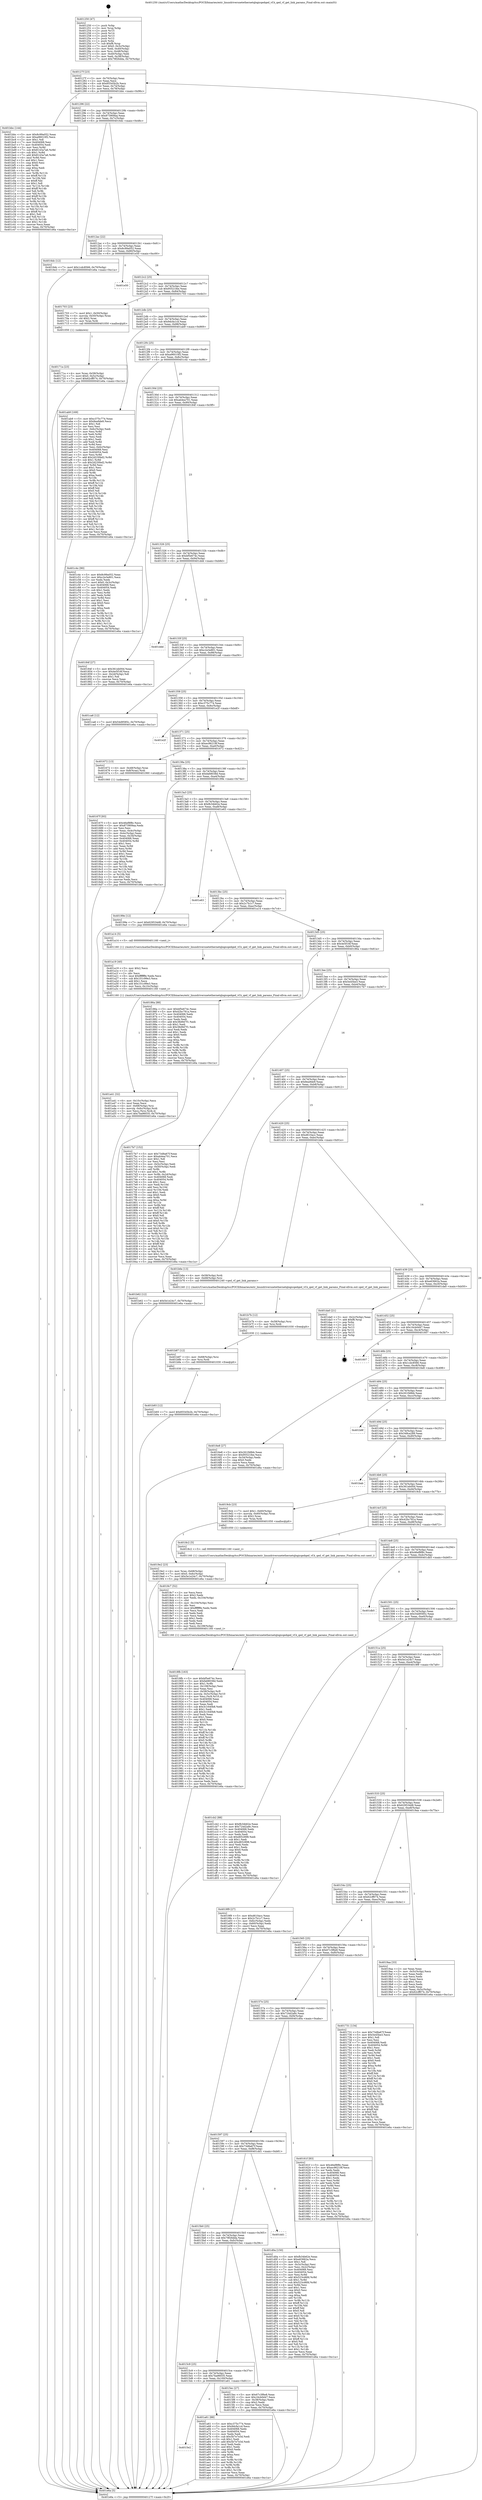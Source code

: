 digraph "0x401250" {
  label = "0x401250 (/mnt/c/Users/mathe/Desktop/tcc/POCII/binaries/extr_linuxdriversnetethernetqlogicqedqed_vf.h_qed_vf_get_link_params_Final-ollvm.out::main(0))"
  labelloc = "t"
  node[shape=record]

  Entry [label="",width=0.3,height=0.3,shape=circle,fillcolor=black,style=filled]
  "0x40127f" [label="{
     0x40127f [23]\l
     | [instrs]\l
     &nbsp;&nbsp;0x40127f \<+3\>: mov -0x70(%rbp),%eax\l
     &nbsp;&nbsp;0x401282 \<+2\>: mov %eax,%ecx\l
     &nbsp;&nbsp;0x401284 \<+6\>: sub $0x85545b2b,%ecx\l
     &nbsp;&nbsp;0x40128a \<+3\>: mov %eax,-0x74(%rbp)\l
     &nbsp;&nbsp;0x40128d \<+3\>: mov %ecx,-0x78(%rbp)\l
     &nbsp;&nbsp;0x401290 \<+6\>: je 0000000000401bbc \<main+0x96c\>\l
  }"]
  "0x401bbc" [label="{
     0x401bbc [144]\l
     | [instrs]\l
     &nbsp;&nbsp;0x401bbc \<+5\>: mov $0x8c99a052,%eax\l
     &nbsp;&nbsp;0x401bc1 \<+5\>: mov $0xa96010f2,%ecx\l
     &nbsp;&nbsp;0x401bc6 \<+2\>: mov $0x1,%dl\l
     &nbsp;&nbsp;0x401bc8 \<+7\>: mov 0x404068,%esi\l
     &nbsp;&nbsp;0x401bcf \<+7\>: mov 0x404054,%edi\l
     &nbsp;&nbsp;0x401bd6 \<+3\>: mov %esi,%r8d\l
     &nbsp;&nbsp;0x401bd9 \<+7\>: sub $0x8143a7a6,%r8d\l
     &nbsp;&nbsp;0x401be0 \<+4\>: sub $0x1,%r8d\l
     &nbsp;&nbsp;0x401be4 \<+7\>: add $0x8143a7a6,%r8d\l
     &nbsp;&nbsp;0x401beb \<+4\>: imul %r8d,%esi\l
     &nbsp;&nbsp;0x401bef \<+3\>: and $0x1,%esi\l
     &nbsp;&nbsp;0x401bf2 \<+3\>: cmp $0x0,%esi\l
     &nbsp;&nbsp;0x401bf5 \<+4\>: sete %r9b\l
     &nbsp;&nbsp;0x401bf9 \<+3\>: cmp $0xa,%edi\l
     &nbsp;&nbsp;0x401bfc \<+4\>: setl %r10b\l
     &nbsp;&nbsp;0x401c00 \<+3\>: mov %r9b,%r11b\l
     &nbsp;&nbsp;0x401c03 \<+4\>: xor $0xff,%r11b\l
     &nbsp;&nbsp;0x401c07 \<+3\>: mov %r10b,%bl\l
     &nbsp;&nbsp;0x401c0a \<+3\>: xor $0xff,%bl\l
     &nbsp;&nbsp;0x401c0d \<+3\>: xor $0x1,%dl\l
     &nbsp;&nbsp;0x401c10 \<+3\>: mov %r11b,%r14b\l
     &nbsp;&nbsp;0x401c13 \<+4\>: and $0xff,%r14b\l
     &nbsp;&nbsp;0x401c17 \<+3\>: and %dl,%r9b\l
     &nbsp;&nbsp;0x401c1a \<+3\>: mov %bl,%r15b\l
     &nbsp;&nbsp;0x401c1d \<+4\>: and $0xff,%r15b\l
     &nbsp;&nbsp;0x401c21 \<+3\>: and %dl,%r10b\l
     &nbsp;&nbsp;0x401c24 \<+3\>: or %r9b,%r14b\l
     &nbsp;&nbsp;0x401c27 \<+3\>: or %r10b,%r15b\l
     &nbsp;&nbsp;0x401c2a \<+3\>: xor %r15b,%r14b\l
     &nbsp;&nbsp;0x401c2d \<+3\>: or %bl,%r11b\l
     &nbsp;&nbsp;0x401c30 \<+4\>: xor $0xff,%r11b\l
     &nbsp;&nbsp;0x401c34 \<+3\>: or $0x1,%dl\l
     &nbsp;&nbsp;0x401c37 \<+3\>: and %dl,%r11b\l
     &nbsp;&nbsp;0x401c3a \<+3\>: or %r11b,%r14b\l
     &nbsp;&nbsp;0x401c3d \<+4\>: test $0x1,%r14b\l
     &nbsp;&nbsp;0x401c41 \<+3\>: cmovne %ecx,%eax\l
     &nbsp;&nbsp;0x401c44 \<+3\>: mov %eax,-0x70(%rbp)\l
     &nbsp;&nbsp;0x401c47 \<+5\>: jmp 0000000000401e6a \<main+0xc1a\>\l
  }"]
  "0x401296" [label="{
     0x401296 [22]\l
     | [instrs]\l
     &nbsp;&nbsp;0x401296 \<+5\>: jmp 000000000040129b \<main+0x4b\>\l
     &nbsp;&nbsp;0x40129b \<+3\>: mov -0x74(%rbp),%eax\l
     &nbsp;&nbsp;0x40129e \<+5\>: sub $0x873909aa,%eax\l
     &nbsp;&nbsp;0x4012a3 \<+3\>: mov %eax,-0x7c(%rbp)\l
     &nbsp;&nbsp;0x4012a6 \<+6\>: je 00000000004016dc \<main+0x48c\>\l
  }"]
  Exit [label="",width=0.3,height=0.3,shape=circle,fillcolor=black,style=filled,peripheries=2]
  "0x4016dc" [label="{
     0x4016dc [12]\l
     | [instrs]\l
     &nbsp;&nbsp;0x4016dc \<+7\>: movl $0x1cdc8566,-0x70(%rbp)\l
     &nbsp;&nbsp;0x4016e3 \<+5\>: jmp 0000000000401e6a \<main+0xc1a\>\l
  }"]
  "0x4012ac" [label="{
     0x4012ac [22]\l
     | [instrs]\l
     &nbsp;&nbsp;0x4012ac \<+5\>: jmp 00000000004012b1 \<main+0x61\>\l
     &nbsp;&nbsp;0x4012b1 \<+3\>: mov -0x74(%rbp),%eax\l
     &nbsp;&nbsp;0x4012b4 \<+5\>: sub $0x8c99a052,%eax\l
     &nbsp;&nbsp;0x4012b9 \<+3\>: mov %eax,-0x80(%rbp)\l
     &nbsp;&nbsp;0x4012bc \<+6\>: je 0000000000401e50 \<main+0xc00\>\l
  }"]
  "0x401b93" [label="{
     0x401b93 [12]\l
     | [instrs]\l
     &nbsp;&nbsp;0x401b93 \<+7\>: movl $0x85545b2b,-0x70(%rbp)\l
     &nbsp;&nbsp;0x401b9a \<+5\>: jmp 0000000000401e6a \<main+0xc1a\>\l
  }"]
  "0x401e50" [label="{
     0x401e50\l
  }", style=dashed]
  "0x4012c2" [label="{
     0x4012c2 [25]\l
     | [instrs]\l
     &nbsp;&nbsp;0x4012c2 \<+5\>: jmp 00000000004012c7 \<main+0x77\>\l
     &nbsp;&nbsp;0x4012c7 \<+3\>: mov -0x74(%rbp),%eax\l
     &nbsp;&nbsp;0x4012ca \<+5\>: sub $0x95521fee,%eax\l
     &nbsp;&nbsp;0x4012cf \<+6\>: mov %eax,-0x84(%rbp)\l
     &nbsp;&nbsp;0x4012d5 \<+6\>: je 0000000000401703 \<main+0x4b3\>\l
  }"]
  "0x401b87" [label="{
     0x401b87 [12]\l
     | [instrs]\l
     &nbsp;&nbsp;0x401b87 \<+4\>: mov -0x68(%rbp),%rsi\l
     &nbsp;&nbsp;0x401b8b \<+3\>: mov %rsi,%rdi\l
     &nbsp;&nbsp;0x401b8e \<+5\>: call 0000000000401030 \<free@plt\>\l
     | [calls]\l
     &nbsp;&nbsp;0x401030 \{1\} (unknown)\l
  }"]
  "0x401703" [label="{
     0x401703 [23]\l
     | [instrs]\l
     &nbsp;&nbsp;0x401703 \<+7\>: movl $0x1,-0x50(%rbp)\l
     &nbsp;&nbsp;0x40170a \<+4\>: movslq -0x50(%rbp),%rax\l
     &nbsp;&nbsp;0x40170e \<+4\>: shl $0x2,%rax\l
     &nbsp;&nbsp;0x401712 \<+3\>: mov %rax,%rdi\l
     &nbsp;&nbsp;0x401715 \<+5\>: call 0000000000401050 \<malloc@plt\>\l
     | [calls]\l
     &nbsp;&nbsp;0x401050 \{1\} (unknown)\l
  }"]
  "0x4012db" [label="{
     0x4012db [25]\l
     | [instrs]\l
     &nbsp;&nbsp;0x4012db \<+5\>: jmp 00000000004012e0 \<main+0x90\>\l
     &nbsp;&nbsp;0x4012e0 \<+3\>: mov -0x74(%rbp),%eax\l
     &nbsp;&nbsp;0x4012e3 \<+5\>: sub $0x9dcfa1cd,%eax\l
     &nbsp;&nbsp;0x4012e8 \<+6\>: mov %eax,-0x88(%rbp)\l
     &nbsp;&nbsp;0x4012ee \<+6\>: je 0000000000401ab9 \<main+0x869\>\l
  }"]
  "0x401b7b" [label="{
     0x401b7b [12]\l
     | [instrs]\l
     &nbsp;&nbsp;0x401b7b \<+4\>: mov -0x58(%rbp),%rsi\l
     &nbsp;&nbsp;0x401b7f \<+3\>: mov %rsi,%rdi\l
     &nbsp;&nbsp;0x401b82 \<+5\>: call 0000000000401030 \<free@plt\>\l
     | [calls]\l
     &nbsp;&nbsp;0x401030 \{1\} (unknown)\l
  }"]
  "0x401ab9" [label="{
     0x401ab9 [169]\l
     | [instrs]\l
     &nbsp;&nbsp;0x401ab9 \<+5\>: mov $0xc375c774,%eax\l
     &nbsp;&nbsp;0x401abe \<+5\>: mov $0x8ea9de9,%ecx\l
     &nbsp;&nbsp;0x401ac3 \<+2\>: mov $0x1,%dl\l
     &nbsp;&nbsp;0x401ac5 \<+2\>: xor %esi,%esi\l
     &nbsp;&nbsp;0x401ac7 \<+3\>: mov -0x6c(%rbp),%edi\l
     &nbsp;&nbsp;0x401aca \<+3\>: mov %esi,%r8d\l
     &nbsp;&nbsp;0x401acd \<+3\>: sub %edi,%r8d\l
     &nbsp;&nbsp;0x401ad0 \<+2\>: mov %esi,%edi\l
     &nbsp;&nbsp;0x401ad2 \<+3\>: sub $0x1,%edi\l
     &nbsp;&nbsp;0x401ad5 \<+3\>: add %edi,%r8d\l
     &nbsp;&nbsp;0x401ad8 \<+3\>: sub %r8d,%esi\l
     &nbsp;&nbsp;0x401adb \<+3\>: mov %esi,-0x6c(%rbp)\l
     &nbsp;&nbsp;0x401ade \<+7\>: mov 0x404068,%esi\l
     &nbsp;&nbsp;0x401ae5 \<+7\>: mov 0x404054,%edi\l
     &nbsp;&nbsp;0x401aec \<+3\>: mov %esi,%r8d\l
     &nbsp;&nbsp;0x401aef \<+7\>: add $0x2d230bd2,%r8d\l
     &nbsp;&nbsp;0x401af6 \<+4\>: sub $0x1,%r8d\l
     &nbsp;&nbsp;0x401afa \<+7\>: sub $0x2d230bd2,%r8d\l
     &nbsp;&nbsp;0x401b01 \<+4\>: imul %r8d,%esi\l
     &nbsp;&nbsp;0x401b05 \<+3\>: and $0x1,%esi\l
     &nbsp;&nbsp;0x401b08 \<+3\>: cmp $0x0,%esi\l
     &nbsp;&nbsp;0x401b0b \<+4\>: sete %r9b\l
     &nbsp;&nbsp;0x401b0f \<+3\>: cmp $0xa,%edi\l
     &nbsp;&nbsp;0x401b12 \<+4\>: setl %r10b\l
     &nbsp;&nbsp;0x401b16 \<+3\>: mov %r9b,%r11b\l
     &nbsp;&nbsp;0x401b19 \<+4\>: xor $0xff,%r11b\l
     &nbsp;&nbsp;0x401b1d \<+3\>: mov %r10b,%bl\l
     &nbsp;&nbsp;0x401b20 \<+3\>: xor $0xff,%bl\l
     &nbsp;&nbsp;0x401b23 \<+3\>: xor $0x0,%dl\l
     &nbsp;&nbsp;0x401b26 \<+3\>: mov %r11b,%r14b\l
     &nbsp;&nbsp;0x401b29 \<+4\>: and $0x0,%r14b\l
     &nbsp;&nbsp;0x401b2d \<+3\>: and %dl,%r9b\l
     &nbsp;&nbsp;0x401b30 \<+3\>: mov %bl,%r15b\l
     &nbsp;&nbsp;0x401b33 \<+4\>: and $0x0,%r15b\l
     &nbsp;&nbsp;0x401b37 \<+3\>: and %dl,%r10b\l
     &nbsp;&nbsp;0x401b3a \<+3\>: or %r9b,%r14b\l
     &nbsp;&nbsp;0x401b3d \<+3\>: or %r10b,%r15b\l
     &nbsp;&nbsp;0x401b40 \<+3\>: xor %r15b,%r14b\l
     &nbsp;&nbsp;0x401b43 \<+3\>: or %bl,%r11b\l
     &nbsp;&nbsp;0x401b46 \<+4\>: xor $0xff,%r11b\l
     &nbsp;&nbsp;0x401b4a \<+3\>: or $0x0,%dl\l
     &nbsp;&nbsp;0x401b4d \<+3\>: and %dl,%r11b\l
     &nbsp;&nbsp;0x401b50 \<+3\>: or %r11b,%r14b\l
     &nbsp;&nbsp;0x401b53 \<+4\>: test $0x1,%r14b\l
     &nbsp;&nbsp;0x401b57 \<+3\>: cmovne %ecx,%eax\l
     &nbsp;&nbsp;0x401b5a \<+3\>: mov %eax,-0x70(%rbp)\l
     &nbsp;&nbsp;0x401b5d \<+5\>: jmp 0000000000401e6a \<main+0xc1a\>\l
  }"]
  "0x4012f4" [label="{
     0x4012f4 [25]\l
     | [instrs]\l
     &nbsp;&nbsp;0x4012f4 \<+5\>: jmp 00000000004012f9 \<main+0xa9\>\l
     &nbsp;&nbsp;0x4012f9 \<+3\>: mov -0x74(%rbp),%eax\l
     &nbsp;&nbsp;0x4012fc \<+5\>: sub $0xa96010f2,%eax\l
     &nbsp;&nbsp;0x401301 \<+6\>: mov %eax,-0x8c(%rbp)\l
     &nbsp;&nbsp;0x401307 \<+6\>: je 0000000000401c4c \<main+0x9fc\>\l
  }"]
  "0x4015e2" [label="{
     0x4015e2\l
  }", style=dashed]
  "0x401c4c" [label="{
     0x401c4c [90]\l
     | [instrs]\l
     &nbsp;&nbsp;0x401c4c \<+5\>: mov $0x8c99a052,%eax\l
     &nbsp;&nbsp;0x401c51 \<+5\>: mov $0xc2e3e801,%ecx\l
     &nbsp;&nbsp;0x401c56 \<+2\>: xor %edx,%edx\l
     &nbsp;&nbsp;0x401c58 \<+7\>: movl $0x0,-0x3c(%rbp)\l
     &nbsp;&nbsp;0x401c5f \<+7\>: mov 0x404068,%esi\l
     &nbsp;&nbsp;0x401c66 \<+7\>: mov 0x404054,%edi\l
     &nbsp;&nbsp;0x401c6d \<+3\>: sub $0x1,%edx\l
     &nbsp;&nbsp;0x401c70 \<+3\>: mov %esi,%r8d\l
     &nbsp;&nbsp;0x401c73 \<+3\>: add %edx,%r8d\l
     &nbsp;&nbsp;0x401c76 \<+4\>: imul %r8d,%esi\l
     &nbsp;&nbsp;0x401c7a \<+3\>: and $0x1,%esi\l
     &nbsp;&nbsp;0x401c7d \<+3\>: cmp $0x0,%esi\l
     &nbsp;&nbsp;0x401c80 \<+4\>: sete %r9b\l
     &nbsp;&nbsp;0x401c84 \<+3\>: cmp $0xa,%edi\l
     &nbsp;&nbsp;0x401c87 \<+4\>: setl %r10b\l
     &nbsp;&nbsp;0x401c8b \<+3\>: mov %r9b,%r11b\l
     &nbsp;&nbsp;0x401c8e \<+3\>: and %r10b,%r11b\l
     &nbsp;&nbsp;0x401c91 \<+3\>: xor %r10b,%r9b\l
     &nbsp;&nbsp;0x401c94 \<+3\>: or %r9b,%r11b\l
     &nbsp;&nbsp;0x401c97 \<+4\>: test $0x1,%r11b\l
     &nbsp;&nbsp;0x401c9b \<+3\>: cmovne %ecx,%eax\l
     &nbsp;&nbsp;0x401c9e \<+3\>: mov %eax,-0x70(%rbp)\l
     &nbsp;&nbsp;0x401ca1 \<+5\>: jmp 0000000000401e6a \<main+0xc1a\>\l
  }"]
  "0x40130d" [label="{
     0x40130d [25]\l
     | [instrs]\l
     &nbsp;&nbsp;0x40130d \<+5\>: jmp 0000000000401312 \<main+0xc2\>\l
     &nbsp;&nbsp;0x401312 \<+3\>: mov -0x74(%rbp),%eax\l
     &nbsp;&nbsp;0x401315 \<+5\>: sub $0xab4ea701,%eax\l
     &nbsp;&nbsp;0x40131a \<+6\>: mov %eax,-0x90(%rbp)\l
     &nbsp;&nbsp;0x401320 \<+6\>: je 000000000040184f \<main+0x5ff\>\l
  }"]
  "0x401a61" [label="{
     0x401a61 [88]\l
     | [instrs]\l
     &nbsp;&nbsp;0x401a61 \<+5\>: mov $0xc375c774,%eax\l
     &nbsp;&nbsp;0x401a66 \<+5\>: mov $0x9dcfa1cd,%ecx\l
     &nbsp;&nbsp;0x401a6b \<+7\>: mov 0x404068,%edx\l
     &nbsp;&nbsp;0x401a72 \<+7\>: mov 0x404054,%esi\l
     &nbsp;&nbsp;0x401a79 \<+2\>: mov %edx,%edi\l
     &nbsp;&nbsp;0x401a7b \<+6\>: sub $0x5b7e7e3d,%edi\l
     &nbsp;&nbsp;0x401a81 \<+3\>: sub $0x1,%edi\l
     &nbsp;&nbsp;0x401a84 \<+6\>: add $0x5b7e7e3d,%edi\l
     &nbsp;&nbsp;0x401a8a \<+3\>: imul %edi,%edx\l
     &nbsp;&nbsp;0x401a8d \<+3\>: and $0x1,%edx\l
     &nbsp;&nbsp;0x401a90 \<+3\>: cmp $0x0,%edx\l
     &nbsp;&nbsp;0x401a93 \<+4\>: sete %r8b\l
     &nbsp;&nbsp;0x401a97 \<+3\>: cmp $0xa,%esi\l
     &nbsp;&nbsp;0x401a9a \<+4\>: setl %r9b\l
     &nbsp;&nbsp;0x401a9e \<+3\>: mov %r8b,%r10b\l
     &nbsp;&nbsp;0x401aa1 \<+3\>: and %r9b,%r10b\l
     &nbsp;&nbsp;0x401aa4 \<+3\>: xor %r9b,%r8b\l
     &nbsp;&nbsp;0x401aa7 \<+3\>: or %r8b,%r10b\l
     &nbsp;&nbsp;0x401aaa \<+4\>: test $0x1,%r10b\l
     &nbsp;&nbsp;0x401aae \<+3\>: cmovne %ecx,%eax\l
     &nbsp;&nbsp;0x401ab1 \<+3\>: mov %eax,-0x70(%rbp)\l
     &nbsp;&nbsp;0x401ab4 \<+5\>: jmp 0000000000401e6a \<main+0xc1a\>\l
  }"]
  "0x40184f" [label="{
     0x40184f [27]\l
     | [instrs]\l
     &nbsp;&nbsp;0x40184f \<+5\>: mov $0x361eb00d,%eax\l
     &nbsp;&nbsp;0x401854 \<+5\>: mov $0x4e5f16f,%ecx\l
     &nbsp;&nbsp;0x401859 \<+3\>: mov -0x2d(%rbp),%dl\l
     &nbsp;&nbsp;0x40185c \<+3\>: test $0x1,%dl\l
     &nbsp;&nbsp;0x40185f \<+3\>: cmovne %ecx,%eax\l
     &nbsp;&nbsp;0x401862 \<+3\>: mov %eax,-0x70(%rbp)\l
     &nbsp;&nbsp;0x401865 \<+5\>: jmp 0000000000401e6a \<main+0xc1a\>\l
  }"]
  "0x401326" [label="{
     0x401326 [25]\l
     | [instrs]\l
     &nbsp;&nbsp;0x401326 \<+5\>: jmp 000000000040132b \<main+0xdb\>\l
     &nbsp;&nbsp;0x40132b \<+3\>: mov -0x74(%rbp),%eax\l
     &nbsp;&nbsp;0x40132e \<+5\>: sub $0xbf5e674c,%eax\l
     &nbsp;&nbsp;0x401333 \<+6\>: mov %eax,-0x94(%rbp)\l
     &nbsp;&nbsp;0x401339 \<+6\>: je 0000000000401ddd \<main+0xb8d\>\l
  }"]
  "0x401a41" [label="{
     0x401a41 [32]\l
     | [instrs]\l
     &nbsp;&nbsp;0x401a41 \<+6\>: mov -0x10c(%rbp),%ecx\l
     &nbsp;&nbsp;0x401a47 \<+3\>: imul %eax,%ecx\l
     &nbsp;&nbsp;0x401a4a \<+4\>: mov -0x68(%rbp),%rsi\l
     &nbsp;&nbsp;0x401a4e \<+4\>: movslq -0x6c(%rbp),%rdi\l
     &nbsp;&nbsp;0x401a52 \<+3\>: mov %ecx,(%rsi,%rdi,4)\l
     &nbsp;&nbsp;0x401a55 \<+7\>: movl $0x7ba96035,-0x70(%rbp)\l
     &nbsp;&nbsp;0x401a5c \<+5\>: jmp 0000000000401e6a \<main+0xc1a\>\l
  }"]
  "0x401ddd" [label="{
     0x401ddd\l
  }", style=dashed]
  "0x40133f" [label="{
     0x40133f [25]\l
     | [instrs]\l
     &nbsp;&nbsp;0x40133f \<+5\>: jmp 0000000000401344 \<main+0xf4\>\l
     &nbsp;&nbsp;0x401344 \<+3\>: mov -0x74(%rbp),%eax\l
     &nbsp;&nbsp;0x401347 \<+5\>: sub $0xc2e3e801,%eax\l
     &nbsp;&nbsp;0x40134c \<+6\>: mov %eax,-0x98(%rbp)\l
     &nbsp;&nbsp;0x401352 \<+6\>: je 0000000000401ca6 \<main+0xa56\>\l
  }"]
  "0x401a19" [label="{
     0x401a19 [40]\l
     | [instrs]\l
     &nbsp;&nbsp;0x401a19 \<+5\>: mov $0x2,%ecx\l
     &nbsp;&nbsp;0x401a1e \<+1\>: cltd\l
     &nbsp;&nbsp;0x401a1f \<+2\>: idiv %ecx\l
     &nbsp;&nbsp;0x401a21 \<+6\>: imul $0xfffffffe,%edx,%ecx\l
     &nbsp;&nbsp;0x401a27 \<+6\>: sub $0x101c99e3,%ecx\l
     &nbsp;&nbsp;0x401a2d \<+3\>: add $0x1,%ecx\l
     &nbsp;&nbsp;0x401a30 \<+6\>: add $0x101c99e3,%ecx\l
     &nbsp;&nbsp;0x401a36 \<+6\>: mov %ecx,-0x10c(%rbp)\l
     &nbsp;&nbsp;0x401a3c \<+5\>: call 0000000000401160 \<next_i\>\l
     | [calls]\l
     &nbsp;&nbsp;0x401160 \{1\} (/mnt/c/Users/mathe/Desktop/tcc/POCII/binaries/extr_linuxdriversnetethernetqlogicqedqed_vf.h_qed_vf_get_link_params_Final-ollvm.out::next_i)\l
  }"]
  "0x401ca6" [label="{
     0x401ca6 [12]\l
     | [instrs]\l
     &nbsp;&nbsp;0x401ca6 \<+7\>: movl $0x54d9585c,-0x70(%rbp)\l
     &nbsp;&nbsp;0x401cad \<+5\>: jmp 0000000000401e6a \<main+0xc1a\>\l
  }"]
  "0x401358" [label="{
     0x401358 [25]\l
     | [instrs]\l
     &nbsp;&nbsp;0x401358 \<+5\>: jmp 000000000040135d \<main+0x10d\>\l
     &nbsp;&nbsp;0x40135d \<+3\>: mov -0x74(%rbp),%eax\l
     &nbsp;&nbsp;0x401360 \<+5\>: sub $0xc375c774,%eax\l
     &nbsp;&nbsp;0x401365 \<+6\>: mov %eax,-0x9c(%rbp)\l
     &nbsp;&nbsp;0x40136b \<+6\>: je 0000000000401e2f \<main+0xbdf\>\l
  }"]
  "0x4019e2" [label="{
     0x4019e2 [23]\l
     | [instrs]\l
     &nbsp;&nbsp;0x4019e2 \<+4\>: mov %rax,-0x68(%rbp)\l
     &nbsp;&nbsp;0x4019e6 \<+7\>: movl $0x0,-0x6c(%rbp)\l
     &nbsp;&nbsp;0x4019ed \<+7\>: movl $0x5e1e24c7,-0x70(%rbp)\l
     &nbsp;&nbsp;0x4019f4 \<+5\>: jmp 0000000000401e6a \<main+0xc1a\>\l
  }"]
  "0x401e2f" [label="{
     0x401e2f\l
  }", style=dashed]
  "0x401371" [label="{
     0x401371 [25]\l
     | [instrs]\l
     &nbsp;&nbsp;0x401371 \<+5\>: jmp 0000000000401376 \<main+0x126\>\l
     &nbsp;&nbsp;0x401376 \<+3\>: mov -0x74(%rbp),%eax\l
     &nbsp;&nbsp;0x401379 \<+5\>: sub $0xec96219f,%eax\l
     &nbsp;&nbsp;0x40137e \<+6\>: mov %eax,-0xa0(%rbp)\l
     &nbsp;&nbsp;0x401384 \<+6\>: je 0000000000401672 \<main+0x422\>\l
  }"]
  "0x4018fb" [label="{
     0x4018fb [163]\l
     | [instrs]\l
     &nbsp;&nbsp;0x4018fb \<+5\>: mov $0xbf5e674c,%ecx\l
     &nbsp;&nbsp;0x401900 \<+5\>: mov $0xfa68038d,%edx\l
     &nbsp;&nbsp;0x401905 \<+3\>: mov $0x1,%r8b\l
     &nbsp;&nbsp;0x401908 \<+6\>: mov -0x108(%rbp),%esi\l
     &nbsp;&nbsp;0x40190e \<+3\>: imul %eax,%esi\l
     &nbsp;&nbsp;0x401911 \<+4\>: mov -0x58(%rbp),%r9\l
     &nbsp;&nbsp;0x401915 \<+4\>: movslq -0x5c(%rbp),%r10\l
     &nbsp;&nbsp;0x401919 \<+4\>: mov %esi,(%r9,%r10,4)\l
     &nbsp;&nbsp;0x40191d \<+7\>: mov 0x404068,%eax\l
     &nbsp;&nbsp;0x401924 \<+7\>: mov 0x404054,%esi\l
     &nbsp;&nbsp;0x40192b \<+2\>: mov %eax,%edi\l
     &nbsp;&nbsp;0x40192d \<+6\>: sub $0x3c1640b8,%edi\l
     &nbsp;&nbsp;0x401933 \<+3\>: sub $0x1,%edi\l
     &nbsp;&nbsp;0x401936 \<+6\>: add $0x3c1640b8,%edi\l
     &nbsp;&nbsp;0x40193c \<+3\>: imul %edi,%eax\l
     &nbsp;&nbsp;0x40193f \<+3\>: and $0x1,%eax\l
     &nbsp;&nbsp;0x401942 \<+3\>: cmp $0x0,%eax\l
     &nbsp;&nbsp;0x401945 \<+4\>: sete %r11b\l
     &nbsp;&nbsp;0x401949 \<+3\>: cmp $0xa,%esi\l
     &nbsp;&nbsp;0x40194c \<+3\>: setl %bl\l
     &nbsp;&nbsp;0x40194f \<+3\>: mov %r11b,%r14b\l
     &nbsp;&nbsp;0x401952 \<+4\>: xor $0xff,%r14b\l
     &nbsp;&nbsp;0x401956 \<+3\>: mov %bl,%r15b\l
     &nbsp;&nbsp;0x401959 \<+4\>: xor $0xff,%r15b\l
     &nbsp;&nbsp;0x40195d \<+4\>: xor $0x0,%r8b\l
     &nbsp;&nbsp;0x401961 \<+3\>: mov %r14b,%r12b\l
     &nbsp;&nbsp;0x401964 \<+4\>: and $0x0,%r12b\l
     &nbsp;&nbsp;0x401968 \<+3\>: and %r8b,%r11b\l
     &nbsp;&nbsp;0x40196b \<+3\>: mov %r15b,%r13b\l
     &nbsp;&nbsp;0x40196e \<+4\>: and $0x0,%r13b\l
     &nbsp;&nbsp;0x401972 \<+3\>: and %r8b,%bl\l
     &nbsp;&nbsp;0x401975 \<+3\>: or %r11b,%r12b\l
     &nbsp;&nbsp;0x401978 \<+3\>: or %bl,%r13b\l
     &nbsp;&nbsp;0x40197b \<+3\>: xor %r13b,%r12b\l
     &nbsp;&nbsp;0x40197e \<+3\>: or %r15b,%r14b\l
     &nbsp;&nbsp;0x401981 \<+4\>: xor $0xff,%r14b\l
     &nbsp;&nbsp;0x401985 \<+4\>: or $0x0,%r8b\l
     &nbsp;&nbsp;0x401989 \<+3\>: and %r8b,%r14b\l
     &nbsp;&nbsp;0x40198c \<+3\>: or %r14b,%r12b\l
     &nbsp;&nbsp;0x40198f \<+4\>: test $0x1,%r12b\l
     &nbsp;&nbsp;0x401993 \<+3\>: cmovne %edx,%ecx\l
     &nbsp;&nbsp;0x401996 \<+3\>: mov %ecx,-0x70(%rbp)\l
     &nbsp;&nbsp;0x401999 \<+5\>: jmp 0000000000401e6a \<main+0xc1a\>\l
  }"]
  "0x401672" [label="{
     0x401672 [13]\l
     | [instrs]\l
     &nbsp;&nbsp;0x401672 \<+4\>: mov -0x48(%rbp),%rax\l
     &nbsp;&nbsp;0x401676 \<+4\>: mov 0x8(%rax),%rdi\l
     &nbsp;&nbsp;0x40167a \<+5\>: call 0000000000401060 \<atoi@plt\>\l
     | [calls]\l
     &nbsp;&nbsp;0x401060 \{1\} (unknown)\l
  }"]
  "0x40138a" [label="{
     0x40138a [25]\l
     | [instrs]\l
     &nbsp;&nbsp;0x40138a \<+5\>: jmp 000000000040138f \<main+0x13f\>\l
     &nbsp;&nbsp;0x40138f \<+3\>: mov -0x74(%rbp),%eax\l
     &nbsp;&nbsp;0x401392 \<+5\>: sub $0xfa68038d,%eax\l
     &nbsp;&nbsp;0x401397 \<+6\>: mov %eax,-0xa4(%rbp)\l
     &nbsp;&nbsp;0x40139d \<+6\>: je 000000000040199e \<main+0x74e\>\l
  }"]
  "0x4018c7" [label="{
     0x4018c7 [52]\l
     | [instrs]\l
     &nbsp;&nbsp;0x4018c7 \<+2\>: xor %ecx,%ecx\l
     &nbsp;&nbsp;0x4018c9 \<+5\>: mov $0x2,%edx\l
     &nbsp;&nbsp;0x4018ce \<+6\>: mov %edx,-0x104(%rbp)\l
     &nbsp;&nbsp;0x4018d4 \<+1\>: cltd\l
     &nbsp;&nbsp;0x4018d5 \<+6\>: mov -0x104(%rbp),%esi\l
     &nbsp;&nbsp;0x4018db \<+2\>: idiv %esi\l
     &nbsp;&nbsp;0x4018dd \<+6\>: imul $0xfffffffe,%edx,%edx\l
     &nbsp;&nbsp;0x4018e3 \<+2\>: mov %ecx,%edi\l
     &nbsp;&nbsp;0x4018e5 \<+2\>: sub %edx,%edi\l
     &nbsp;&nbsp;0x4018e7 \<+2\>: mov %ecx,%edx\l
     &nbsp;&nbsp;0x4018e9 \<+3\>: sub $0x1,%edx\l
     &nbsp;&nbsp;0x4018ec \<+2\>: add %edx,%edi\l
     &nbsp;&nbsp;0x4018ee \<+2\>: sub %edi,%ecx\l
     &nbsp;&nbsp;0x4018f0 \<+6\>: mov %ecx,-0x108(%rbp)\l
     &nbsp;&nbsp;0x4018f6 \<+5\>: call 0000000000401160 \<next_i\>\l
     | [calls]\l
     &nbsp;&nbsp;0x401160 \{1\} (/mnt/c/Users/mathe/Desktop/tcc/POCII/binaries/extr_linuxdriversnetethernetqlogicqedqed_vf.h_qed_vf_get_link_params_Final-ollvm.out::next_i)\l
  }"]
  "0x40199e" [label="{
     0x40199e [12]\l
     | [instrs]\l
     &nbsp;&nbsp;0x40199e \<+7\>: movl $0x629534d8,-0x70(%rbp)\l
     &nbsp;&nbsp;0x4019a5 \<+5\>: jmp 0000000000401e6a \<main+0xc1a\>\l
  }"]
  "0x4013a3" [label="{
     0x4013a3 [25]\l
     | [instrs]\l
     &nbsp;&nbsp;0x4013a3 \<+5\>: jmp 00000000004013a8 \<main+0x158\>\l
     &nbsp;&nbsp;0x4013a8 \<+3\>: mov -0x74(%rbp),%eax\l
     &nbsp;&nbsp;0x4013ab \<+5\>: sub $0xfb34b62e,%eax\l
     &nbsp;&nbsp;0x4013b0 \<+6\>: mov %eax,-0xa8(%rbp)\l
     &nbsp;&nbsp;0x4013b6 \<+6\>: je 0000000000401e63 \<main+0xc13\>\l
  }"]
  "0x40171a" [label="{
     0x40171a [23]\l
     | [instrs]\l
     &nbsp;&nbsp;0x40171a \<+4\>: mov %rax,-0x58(%rbp)\l
     &nbsp;&nbsp;0x40171e \<+7\>: movl $0x0,-0x5c(%rbp)\l
     &nbsp;&nbsp;0x401725 \<+7\>: movl $0x62cff074,-0x70(%rbp)\l
     &nbsp;&nbsp;0x40172c \<+5\>: jmp 0000000000401e6a \<main+0xc1a\>\l
  }"]
  "0x401e63" [label="{
     0x401e63\l
  }", style=dashed]
  "0x4013bc" [label="{
     0x4013bc [25]\l
     | [instrs]\l
     &nbsp;&nbsp;0x4013bc \<+5\>: jmp 00000000004013c1 \<main+0x171\>\l
     &nbsp;&nbsp;0x4013c1 \<+3\>: mov -0x74(%rbp),%eax\l
     &nbsp;&nbsp;0x4013c4 \<+5\>: sub $0x2c7b1c7,%eax\l
     &nbsp;&nbsp;0x4013c9 \<+6\>: mov %eax,-0xac(%rbp)\l
     &nbsp;&nbsp;0x4013cf \<+6\>: je 0000000000401a14 \<main+0x7c4\>\l
  }"]
  "0x40167f" [label="{
     0x40167f [93]\l
     | [instrs]\l
     &nbsp;&nbsp;0x40167f \<+5\>: mov $0x46ef8f8c,%ecx\l
     &nbsp;&nbsp;0x401684 \<+5\>: mov $0x873909aa,%edx\l
     &nbsp;&nbsp;0x401689 \<+2\>: xor %esi,%esi\l
     &nbsp;&nbsp;0x40168b \<+3\>: mov %eax,-0x4c(%rbp)\l
     &nbsp;&nbsp;0x40168e \<+3\>: mov -0x4c(%rbp),%eax\l
     &nbsp;&nbsp;0x401691 \<+3\>: mov %eax,-0x34(%rbp)\l
     &nbsp;&nbsp;0x401694 \<+7\>: mov 0x404068,%eax\l
     &nbsp;&nbsp;0x40169b \<+8\>: mov 0x404054,%r8d\l
     &nbsp;&nbsp;0x4016a3 \<+3\>: sub $0x1,%esi\l
     &nbsp;&nbsp;0x4016a6 \<+3\>: mov %eax,%r9d\l
     &nbsp;&nbsp;0x4016a9 \<+3\>: add %esi,%r9d\l
     &nbsp;&nbsp;0x4016ac \<+4\>: imul %r9d,%eax\l
     &nbsp;&nbsp;0x4016b0 \<+3\>: and $0x1,%eax\l
     &nbsp;&nbsp;0x4016b3 \<+3\>: cmp $0x0,%eax\l
     &nbsp;&nbsp;0x4016b6 \<+4\>: sete %r10b\l
     &nbsp;&nbsp;0x4016ba \<+4\>: cmp $0xa,%r8d\l
     &nbsp;&nbsp;0x4016be \<+4\>: setl %r11b\l
     &nbsp;&nbsp;0x4016c2 \<+3\>: mov %r10b,%bl\l
     &nbsp;&nbsp;0x4016c5 \<+3\>: and %r11b,%bl\l
     &nbsp;&nbsp;0x4016c8 \<+3\>: xor %r11b,%r10b\l
     &nbsp;&nbsp;0x4016cb \<+3\>: or %r10b,%bl\l
     &nbsp;&nbsp;0x4016ce \<+3\>: test $0x1,%bl\l
     &nbsp;&nbsp;0x4016d1 \<+3\>: cmovne %edx,%ecx\l
     &nbsp;&nbsp;0x4016d4 \<+3\>: mov %ecx,-0x70(%rbp)\l
     &nbsp;&nbsp;0x4016d7 \<+5\>: jmp 0000000000401e6a \<main+0xc1a\>\l
  }"]
  "0x401a14" [label="{
     0x401a14 [5]\l
     | [instrs]\l
     &nbsp;&nbsp;0x401a14 \<+5\>: call 0000000000401160 \<next_i\>\l
     | [calls]\l
     &nbsp;&nbsp;0x401160 \{1\} (/mnt/c/Users/mathe/Desktop/tcc/POCII/binaries/extr_linuxdriversnetethernetqlogicqedqed_vf.h_qed_vf_get_link_params_Final-ollvm.out::next_i)\l
  }"]
  "0x4013d5" [label="{
     0x4013d5 [25]\l
     | [instrs]\l
     &nbsp;&nbsp;0x4013d5 \<+5\>: jmp 00000000004013da \<main+0x18a\>\l
     &nbsp;&nbsp;0x4013da \<+3\>: mov -0x74(%rbp),%eax\l
     &nbsp;&nbsp;0x4013dd \<+5\>: sub $0x4e5f16f,%eax\l
     &nbsp;&nbsp;0x4013e2 \<+6\>: mov %eax,-0xb0(%rbp)\l
     &nbsp;&nbsp;0x4013e8 \<+6\>: je 000000000040186a \<main+0x61a\>\l
  }"]
  "0x401250" [label="{
     0x401250 [47]\l
     | [instrs]\l
     &nbsp;&nbsp;0x401250 \<+1\>: push %rbp\l
     &nbsp;&nbsp;0x401251 \<+3\>: mov %rsp,%rbp\l
     &nbsp;&nbsp;0x401254 \<+2\>: push %r15\l
     &nbsp;&nbsp;0x401256 \<+2\>: push %r14\l
     &nbsp;&nbsp;0x401258 \<+2\>: push %r13\l
     &nbsp;&nbsp;0x40125a \<+2\>: push %r12\l
     &nbsp;&nbsp;0x40125c \<+1\>: push %rbx\l
     &nbsp;&nbsp;0x40125d \<+7\>: sub $0xf8,%rsp\l
     &nbsp;&nbsp;0x401264 \<+7\>: movl $0x0,-0x3c(%rbp)\l
     &nbsp;&nbsp;0x40126b \<+3\>: mov %edi,-0x40(%rbp)\l
     &nbsp;&nbsp;0x40126e \<+4\>: mov %rsi,-0x48(%rbp)\l
     &nbsp;&nbsp;0x401272 \<+3\>: mov -0x40(%rbp),%edi\l
     &nbsp;&nbsp;0x401275 \<+3\>: mov %edi,-0x38(%rbp)\l
     &nbsp;&nbsp;0x401278 \<+7\>: movl $0x79f26dda,-0x70(%rbp)\l
  }"]
  "0x40186a" [label="{
     0x40186a [88]\l
     | [instrs]\l
     &nbsp;&nbsp;0x40186a \<+5\>: mov $0xbf5e674c,%eax\l
     &nbsp;&nbsp;0x40186f \<+5\>: mov $0x42bc781a,%ecx\l
     &nbsp;&nbsp;0x401874 \<+7\>: mov 0x404068,%edx\l
     &nbsp;&nbsp;0x40187b \<+7\>: mov 0x404054,%esi\l
     &nbsp;&nbsp;0x401882 \<+2\>: mov %edx,%edi\l
     &nbsp;&nbsp;0x401884 \<+6\>: add $0x38d9d7f1,%edi\l
     &nbsp;&nbsp;0x40188a \<+3\>: sub $0x1,%edi\l
     &nbsp;&nbsp;0x40188d \<+6\>: sub $0x38d9d7f1,%edi\l
     &nbsp;&nbsp;0x401893 \<+3\>: imul %edi,%edx\l
     &nbsp;&nbsp;0x401896 \<+3\>: and $0x1,%edx\l
     &nbsp;&nbsp;0x401899 \<+3\>: cmp $0x0,%edx\l
     &nbsp;&nbsp;0x40189c \<+4\>: sete %r8b\l
     &nbsp;&nbsp;0x4018a0 \<+3\>: cmp $0xa,%esi\l
     &nbsp;&nbsp;0x4018a3 \<+4\>: setl %r9b\l
     &nbsp;&nbsp;0x4018a7 \<+3\>: mov %r8b,%r10b\l
     &nbsp;&nbsp;0x4018aa \<+3\>: and %r9b,%r10b\l
     &nbsp;&nbsp;0x4018ad \<+3\>: xor %r9b,%r8b\l
     &nbsp;&nbsp;0x4018b0 \<+3\>: or %r8b,%r10b\l
     &nbsp;&nbsp;0x4018b3 \<+4\>: test $0x1,%r10b\l
     &nbsp;&nbsp;0x4018b7 \<+3\>: cmovne %ecx,%eax\l
     &nbsp;&nbsp;0x4018ba \<+3\>: mov %eax,-0x70(%rbp)\l
     &nbsp;&nbsp;0x4018bd \<+5\>: jmp 0000000000401e6a \<main+0xc1a\>\l
  }"]
  "0x4013ee" [label="{
     0x4013ee [25]\l
     | [instrs]\l
     &nbsp;&nbsp;0x4013ee \<+5\>: jmp 00000000004013f3 \<main+0x1a3\>\l
     &nbsp;&nbsp;0x4013f3 \<+3\>: mov -0x74(%rbp),%eax\l
     &nbsp;&nbsp;0x4013f6 \<+5\>: sub $0x5e45be3,%eax\l
     &nbsp;&nbsp;0x4013fb \<+6\>: mov %eax,-0xb4(%rbp)\l
     &nbsp;&nbsp;0x401401 \<+6\>: je 00000000004017b7 \<main+0x567\>\l
  }"]
  "0x401e6a" [label="{
     0x401e6a [5]\l
     | [instrs]\l
     &nbsp;&nbsp;0x401e6a \<+5\>: jmp 000000000040127f \<main+0x2f\>\l
  }"]
  "0x4017b7" [label="{
     0x4017b7 [152]\l
     | [instrs]\l
     &nbsp;&nbsp;0x4017b7 \<+5\>: mov $0x73d8a67f,%eax\l
     &nbsp;&nbsp;0x4017bc \<+5\>: mov $0xab4ea701,%ecx\l
     &nbsp;&nbsp;0x4017c1 \<+2\>: mov $0x1,%dl\l
     &nbsp;&nbsp;0x4017c3 \<+2\>: xor %esi,%esi\l
     &nbsp;&nbsp;0x4017c5 \<+3\>: mov -0x5c(%rbp),%edi\l
     &nbsp;&nbsp;0x4017c8 \<+3\>: cmp -0x50(%rbp),%edi\l
     &nbsp;&nbsp;0x4017cb \<+4\>: setl %r8b\l
     &nbsp;&nbsp;0x4017cf \<+4\>: and $0x1,%r8b\l
     &nbsp;&nbsp;0x4017d3 \<+4\>: mov %r8b,-0x2d(%rbp)\l
     &nbsp;&nbsp;0x4017d7 \<+7\>: mov 0x404068,%edi\l
     &nbsp;&nbsp;0x4017de \<+8\>: mov 0x404054,%r9d\l
     &nbsp;&nbsp;0x4017e6 \<+3\>: sub $0x1,%esi\l
     &nbsp;&nbsp;0x4017e9 \<+3\>: mov %edi,%r10d\l
     &nbsp;&nbsp;0x4017ec \<+3\>: add %esi,%r10d\l
     &nbsp;&nbsp;0x4017ef \<+4\>: imul %r10d,%edi\l
     &nbsp;&nbsp;0x4017f3 \<+3\>: and $0x1,%edi\l
     &nbsp;&nbsp;0x4017f6 \<+3\>: cmp $0x0,%edi\l
     &nbsp;&nbsp;0x4017f9 \<+4\>: sete %r8b\l
     &nbsp;&nbsp;0x4017fd \<+4\>: cmp $0xa,%r9d\l
     &nbsp;&nbsp;0x401801 \<+4\>: setl %r11b\l
     &nbsp;&nbsp;0x401805 \<+3\>: mov %r8b,%bl\l
     &nbsp;&nbsp;0x401808 \<+3\>: xor $0xff,%bl\l
     &nbsp;&nbsp;0x40180b \<+3\>: mov %r11b,%r14b\l
     &nbsp;&nbsp;0x40180e \<+4\>: xor $0xff,%r14b\l
     &nbsp;&nbsp;0x401812 \<+3\>: xor $0x0,%dl\l
     &nbsp;&nbsp;0x401815 \<+3\>: mov %bl,%r15b\l
     &nbsp;&nbsp;0x401818 \<+4\>: and $0x0,%r15b\l
     &nbsp;&nbsp;0x40181c \<+3\>: and %dl,%r8b\l
     &nbsp;&nbsp;0x40181f \<+3\>: mov %r14b,%r12b\l
     &nbsp;&nbsp;0x401822 \<+4\>: and $0x0,%r12b\l
     &nbsp;&nbsp;0x401826 \<+3\>: and %dl,%r11b\l
     &nbsp;&nbsp;0x401829 \<+3\>: or %r8b,%r15b\l
     &nbsp;&nbsp;0x40182c \<+3\>: or %r11b,%r12b\l
     &nbsp;&nbsp;0x40182f \<+3\>: xor %r12b,%r15b\l
     &nbsp;&nbsp;0x401832 \<+3\>: or %r14b,%bl\l
     &nbsp;&nbsp;0x401835 \<+3\>: xor $0xff,%bl\l
     &nbsp;&nbsp;0x401838 \<+3\>: or $0x0,%dl\l
     &nbsp;&nbsp;0x40183b \<+2\>: and %dl,%bl\l
     &nbsp;&nbsp;0x40183d \<+3\>: or %bl,%r15b\l
     &nbsp;&nbsp;0x401840 \<+4\>: test $0x1,%r15b\l
     &nbsp;&nbsp;0x401844 \<+3\>: cmovne %ecx,%eax\l
     &nbsp;&nbsp;0x401847 \<+3\>: mov %eax,-0x70(%rbp)\l
     &nbsp;&nbsp;0x40184a \<+5\>: jmp 0000000000401e6a \<main+0xc1a\>\l
  }"]
  "0x401407" [label="{
     0x401407 [25]\l
     | [instrs]\l
     &nbsp;&nbsp;0x401407 \<+5\>: jmp 000000000040140c \<main+0x1bc\>\l
     &nbsp;&nbsp;0x40140c \<+3\>: mov -0x74(%rbp),%eax\l
     &nbsp;&nbsp;0x40140f \<+5\>: sub $0x8ea9de9,%eax\l
     &nbsp;&nbsp;0x401414 \<+6\>: mov %eax,-0xb8(%rbp)\l
     &nbsp;&nbsp;0x40141a \<+6\>: je 0000000000401b62 \<main+0x912\>\l
  }"]
  "0x4015c9" [label="{
     0x4015c9 [25]\l
     | [instrs]\l
     &nbsp;&nbsp;0x4015c9 \<+5\>: jmp 00000000004015ce \<main+0x37e\>\l
     &nbsp;&nbsp;0x4015ce \<+3\>: mov -0x74(%rbp),%eax\l
     &nbsp;&nbsp;0x4015d1 \<+5\>: sub $0x7ba96035,%eax\l
     &nbsp;&nbsp;0x4015d6 \<+6\>: mov %eax,-0x100(%rbp)\l
     &nbsp;&nbsp;0x4015dc \<+6\>: je 0000000000401a61 \<main+0x811\>\l
  }"]
  "0x401b62" [label="{
     0x401b62 [12]\l
     | [instrs]\l
     &nbsp;&nbsp;0x401b62 \<+7\>: movl $0x5e1e24c7,-0x70(%rbp)\l
     &nbsp;&nbsp;0x401b69 \<+5\>: jmp 0000000000401e6a \<main+0xc1a\>\l
  }"]
  "0x401420" [label="{
     0x401420 [25]\l
     | [instrs]\l
     &nbsp;&nbsp;0x401420 \<+5\>: jmp 0000000000401425 \<main+0x1d5\>\l
     &nbsp;&nbsp;0x401425 \<+3\>: mov -0x74(%rbp),%eax\l
     &nbsp;&nbsp;0x401428 \<+5\>: sub $0xd610acc,%eax\l
     &nbsp;&nbsp;0x40142d \<+6\>: mov %eax,-0xbc(%rbp)\l
     &nbsp;&nbsp;0x401433 \<+6\>: je 0000000000401b6e \<main+0x91e\>\l
  }"]
  "0x4015ec" [label="{
     0x4015ec [27]\l
     | [instrs]\l
     &nbsp;&nbsp;0x4015ec \<+5\>: mov $0x67c3f6e8,%eax\l
     &nbsp;&nbsp;0x4015f1 \<+5\>: mov $0x16cb0d47,%ecx\l
     &nbsp;&nbsp;0x4015f6 \<+3\>: mov -0x38(%rbp),%edx\l
     &nbsp;&nbsp;0x4015f9 \<+3\>: cmp $0x2,%edx\l
     &nbsp;&nbsp;0x4015fc \<+3\>: cmovne %ecx,%eax\l
     &nbsp;&nbsp;0x4015ff \<+3\>: mov %eax,-0x70(%rbp)\l
     &nbsp;&nbsp;0x401602 \<+5\>: jmp 0000000000401e6a \<main+0xc1a\>\l
  }"]
  "0x401b6e" [label="{
     0x401b6e [13]\l
     | [instrs]\l
     &nbsp;&nbsp;0x401b6e \<+4\>: mov -0x58(%rbp),%rdi\l
     &nbsp;&nbsp;0x401b72 \<+4\>: mov -0x68(%rbp),%rsi\l
     &nbsp;&nbsp;0x401b76 \<+5\>: call 0000000000401240 \<qed_vf_get_link_params\>\l
     | [calls]\l
     &nbsp;&nbsp;0x401240 \{1\} (/mnt/c/Users/mathe/Desktop/tcc/POCII/binaries/extr_linuxdriversnetethernetqlogicqedqed_vf.h_qed_vf_get_link_params_Final-ollvm.out::qed_vf_get_link_params)\l
  }"]
  "0x401439" [label="{
     0x401439 [25]\l
     | [instrs]\l
     &nbsp;&nbsp;0x401439 \<+5\>: jmp 000000000040143e \<main+0x1ee\>\l
     &nbsp;&nbsp;0x40143e \<+3\>: mov -0x74(%rbp),%eax\l
     &nbsp;&nbsp;0x401441 \<+5\>: sub $0xe63662a,%eax\l
     &nbsp;&nbsp;0x401446 \<+6\>: mov %eax,-0xc0(%rbp)\l
     &nbsp;&nbsp;0x40144c \<+6\>: je 0000000000401da0 \<main+0xb50\>\l
  }"]
  "0x4015b0" [label="{
     0x4015b0 [25]\l
     | [instrs]\l
     &nbsp;&nbsp;0x4015b0 \<+5\>: jmp 00000000004015b5 \<main+0x365\>\l
     &nbsp;&nbsp;0x4015b5 \<+3\>: mov -0x74(%rbp),%eax\l
     &nbsp;&nbsp;0x4015b8 \<+5\>: sub $0x79f26dda,%eax\l
     &nbsp;&nbsp;0x4015bd \<+6\>: mov %eax,-0xfc(%rbp)\l
     &nbsp;&nbsp;0x4015c3 \<+6\>: je 00000000004015ec \<main+0x39c\>\l
  }"]
  "0x401da0" [label="{
     0x401da0 [21]\l
     | [instrs]\l
     &nbsp;&nbsp;0x401da0 \<+3\>: mov -0x2c(%rbp),%eax\l
     &nbsp;&nbsp;0x401da3 \<+7\>: add $0xf8,%rsp\l
     &nbsp;&nbsp;0x401daa \<+1\>: pop %rbx\l
     &nbsp;&nbsp;0x401dab \<+2\>: pop %r12\l
     &nbsp;&nbsp;0x401dad \<+2\>: pop %r13\l
     &nbsp;&nbsp;0x401daf \<+2\>: pop %r14\l
     &nbsp;&nbsp;0x401db1 \<+2\>: pop %r15\l
     &nbsp;&nbsp;0x401db3 \<+1\>: pop %rbp\l
     &nbsp;&nbsp;0x401db4 \<+1\>: ret\l
  }"]
  "0x401452" [label="{
     0x401452 [25]\l
     | [instrs]\l
     &nbsp;&nbsp;0x401452 \<+5\>: jmp 0000000000401457 \<main+0x207\>\l
     &nbsp;&nbsp;0x401457 \<+3\>: mov -0x74(%rbp),%eax\l
     &nbsp;&nbsp;0x40145a \<+5\>: sub $0x16cb0d47,%eax\l
     &nbsp;&nbsp;0x40145f \<+6\>: mov %eax,-0xc4(%rbp)\l
     &nbsp;&nbsp;0x401465 \<+6\>: je 0000000000401607 \<main+0x3b7\>\l
  }"]
  "0x401dd1" [label="{
     0x401dd1\l
  }", style=dashed]
  "0x401607" [label="{
     0x401607\l
  }", style=dashed]
  "0x40146b" [label="{
     0x40146b [25]\l
     | [instrs]\l
     &nbsp;&nbsp;0x40146b \<+5\>: jmp 0000000000401470 \<main+0x220\>\l
     &nbsp;&nbsp;0x401470 \<+3\>: mov -0x74(%rbp),%eax\l
     &nbsp;&nbsp;0x401473 \<+5\>: sub $0x1cdc8566,%eax\l
     &nbsp;&nbsp;0x401478 \<+6\>: mov %eax,-0xc8(%rbp)\l
     &nbsp;&nbsp;0x40147e \<+6\>: je 00000000004016e8 \<main+0x498\>\l
  }"]
  "0x401597" [label="{
     0x401597 [25]\l
     | [instrs]\l
     &nbsp;&nbsp;0x401597 \<+5\>: jmp 000000000040159c \<main+0x34c\>\l
     &nbsp;&nbsp;0x40159c \<+3\>: mov -0x74(%rbp),%eax\l
     &nbsp;&nbsp;0x40159f \<+5\>: sub $0x73d8a67f,%eax\l
     &nbsp;&nbsp;0x4015a4 \<+6\>: mov %eax,-0xf8(%rbp)\l
     &nbsp;&nbsp;0x4015aa \<+6\>: je 0000000000401dd1 \<main+0xb81\>\l
  }"]
  "0x4016e8" [label="{
     0x4016e8 [27]\l
     | [instrs]\l
     &nbsp;&nbsp;0x4016e8 \<+5\>: mov $0x261f48bb,%eax\l
     &nbsp;&nbsp;0x4016ed \<+5\>: mov $0x95521fee,%ecx\l
     &nbsp;&nbsp;0x4016f2 \<+3\>: mov -0x34(%rbp),%edx\l
     &nbsp;&nbsp;0x4016f5 \<+3\>: cmp $0x0,%edx\l
     &nbsp;&nbsp;0x4016f8 \<+3\>: cmove %ecx,%eax\l
     &nbsp;&nbsp;0x4016fb \<+3\>: mov %eax,-0x70(%rbp)\l
     &nbsp;&nbsp;0x4016fe \<+5\>: jmp 0000000000401e6a \<main+0xc1a\>\l
  }"]
  "0x401484" [label="{
     0x401484 [25]\l
     | [instrs]\l
     &nbsp;&nbsp;0x401484 \<+5\>: jmp 0000000000401489 \<main+0x239\>\l
     &nbsp;&nbsp;0x401489 \<+3\>: mov -0x74(%rbp),%eax\l
     &nbsp;&nbsp;0x40148c \<+5\>: sub $0x261f48bb,%eax\l
     &nbsp;&nbsp;0x401491 \<+6\>: mov %eax,-0xcc(%rbp)\l
     &nbsp;&nbsp;0x401497 \<+6\>: je 0000000000401b9f \<main+0x94f\>\l
  }"]
  "0x401d0a" [label="{
     0x401d0a [150]\l
     | [instrs]\l
     &nbsp;&nbsp;0x401d0a \<+5\>: mov $0xfb34b62e,%eax\l
     &nbsp;&nbsp;0x401d0f \<+5\>: mov $0xe63662a,%ecx\l
     &nbsp;&nbsp;0x401d14 \<+2\>: mov $0x1,%dl\l
     &nbsp;&nbsp;0x401d16 \<+3\>: mov -0x3c(%rbp),%esi\l
     &nbsp;&nbsp;0x401d19 \<+3\>: mov %esi,-0x2c(%rbp)\l
     &nbsp;&nbsp;0x401d1c \<+7\>: mov 0x404068,%esi\l
     &nbsp;&nbsp;0x401d23 \<+7\>: mov 0x404054,%edi\l
     &nbsp;&nbsp;0x401d2a \<+3\>: mov %esi,%r8d\l
     &nbsp;&nbsp;0x401d2d \<+7\>: add $0x523cd6fd,%r8d\l
     &nbsp;&nbsp;0x401d34 \<+4\>: sub $0x1,%r8d\l
     &nbsp;&nbsp;0x401d38 \<+7\>: sub $0x523cd6fd,%r8d\l
     &nbsp;&nbsp;0x401d3f \<+4\>: imul %r8d,%esi\l
     &nbsp;&nbsp;0x401d43 \<+3\>: and $0x1,%esi\l
     &nbsp;&nbsp;0x401d46 \<+3\>: cmp $0x0,%esi\l
     &nbsp;&nbsp;0x401d49 \<+4\>: sete %r9b\l
     &nbsp;&nbsp;0x401d4d \<+3\>: cmp $0xa,%edi\l
     &nbsp;&nbsp;0x401d50 \<+4\>: setl %r10b\l
     &nbsp;&nbsp;0x401d54 \<+3\>: mov %r9b,%r11b\l
     &nbsp;&nbsp;0x401d57 \<+4\>: xor $0xff,%r11b\l
     &nbsp;&nbsp;0x401d5b \<+3\>: mov %r10b,%bl\l
     &nbsp;&nbsp;0x401d5e \<+3\>: xor $0xff,%bl\l
     &nbsp;&nbsp;0x401d61 \<+3\>: xor $0x0,%dl\l
     &nbsp;&nbsp;0x401d64 \<+3\>: mov %r11b,%r14b\l
     &nbsp;&nbsp;0x401d67 \<+4\>: and $0x0,%r14b\l
     &nbsp;&nbsp;0x401d6b \<+3\>: and %dl,%r9b\l
     &nbsp;&nbsp;0x401d6e \<+3\>: mov %bl,%r15b\l
     &nbsp;&nbsp;0x401d71 \<+4\>: and $0x0,%r15b\l
     &nbsp;&nbsp;0x401d75 \<+3\>: and %dl,%r10b\l
     &nbsp;&nbsp;0x401d78 \<+3\>: or %r9b,%r14b\l
     &nbsp;&nbsp;0x401d7b \<+3\>: or %r10b,%r15b\l
     &nbsp;&nbsp;0x401d7e \<+3\>: xor %r15b,%r14b\l
     &nbsp;&nbsp;0x401d81 \<+3\>: or %bl,%r11b\l
     &nbsp;&nbsp;0x401d84 \<+4\>: xor $0xff,%r11b\l
     &nbsp;&nbsp;0x401d88 \<+3\>: or $0x0,%dl\l
     &nbsp;&nbsp;0x401d8b \<+3\>: and %dl,%r11b\l
     &nbsp;&nbsp;0x401d8e \<+3\>: or %r11b,%r14b\l
     &nbsp;&nbsp;0x401d91 \<+4\>: test $0x1,%r14b\l
     &nbsp;&nbsp;0x401d95 \<+3\>: cmovne %ecx,%eax\l
     &nbsp;&nbsp;0x401d98 \<+3\>: mov %eax,-0x70(%rbp)\l
     &nbsp;&nbsp;0x401d9b \<+5\>: jmp 0000000000401e6a \<main+0xc1a\>\l
  }"]
  "0x401b9f" [label="{
     0x401b9f\l
  }", style=dashed]
  "0x40149d" [label="{
     0x40149d [25]\l
     | [instrs]\l
     &nbsp;&nbsp;0x40149d \<+5\>: jmp 00000000004014a2 \<main+0x252\>\l
     &nbsp;&nbsp;0x4014a2 \<+3\>: mov -0x74(%rbp),%eax\l
     &nbsp;&nbsp;0x4014a5 \<+5\>: sub $0x348ca289,%eax\l
     &nbsp;&nbsp;0x4014aa \<+6\>: mov %eax,-0xd0(%rbp)\l
     &nbsp;&nbsp;0x4014b0 \<+6\>: je 0000000000401bab \<main+0x95b\>\l
  }"]
  "0x40157e" [label="{
     0x40157e [25]\l
     | [instrs]\l
     &nbsp;&nbsp;0x40157e \<+5\>: jmp 0000000000401583 \<main+0x333\>\l
     &nbsp;&nbsp;0x401583 \<+3\>: mov -0x74(%rbp),%eax\l
     &nbsp;&nbsp;0x401586 \<+5\>: sub $0x724d2a8c,%eax\l
     &nbsp;&nbsp;0x40158b \<+6\>: mov %eax,-0xf4(%rbp)\l
     &nbsp;&nbsp;0x401591 \<+6\>: je 0000000000401d0a \<main+0xaba\>\l
  }"]
  "0x401bab" [label="{
     0x401bab\l
  }", style=dashed]
  "0x4014b6" [label="{
     0x4014b6 [25]\l
     | [instrs]\l
     &nbsp;&nbsp;0x4014b6 \<+5\>: jmp 00000000004014bb \<main+0x26b\>\l
     &nbsp;&nbsp;0x4014bb \<+3\>: mov -0x74(%rbp),%eax\l
     &nbsp;&nbsp;0x4014be \<+5\>: sub $0x361eb00d,%eax\l
     &nbsp;&nbsp;0x4014c3 \<+6\>: mov %eax,-0xd4(%rbp)\l
     &nbsp;&nbsp;0x4014c9 \<+6\>: je 00000000004019cb \<main+0x77b\>\l
  }"]
  "0x40161f" [label="{
     0x40161f [83]\l
     | [instrs]\l
     &nbsp;&nbsp;0x40161f \<+5\>: mov $0x46ef8f8c,%eax\l
     &nbsp;&nbsp;0x401624 \<+5\>: mov $0xec96219f,%ecx\l
     &nbsp;&nbsp;0x401629 \<+2\>: xor %edx,%edx\l
     &nbsp;&nbsp;0x40162b \<+7\>: mov 0x404068,%esi\l
     &nbsp;&nbsp;0x401632 \<+7\>: mov 0x404054,%edi\l
     &nbsp;&nbsp;0x401639 \<+3\>: sub $0x1,%edx\l
     &nbsp;&nbsp;0x40163c \<+3\>: mov %esi,%r8d\l
     &nbsp;&nbsp;0x40163f \<+3\>: add %edx,%r8d\l
     &nbsp;&nbsp;0x401642 \<+4\>: imul %r8d,%esi\l
     &nbsp;&nbsp;0x401646 \<+3\>: and $0x1,%esi\l
     &nbsp;&nbsp;0x401649 \<+3\>: cmp $0x0,%esi\l
     &nbsp;&nbsp;0x40164c \<+4\>: sete %r9b\l
     &nbsp;&nbsp;0x401650 \<+3\>: cmp $0xa,%edi\l
     &nbsp;&nbsp;0x401653 \<+4\>: setl %r10b\l
     &nbsp;&nbsp;0x401657 \<+3\>: mov %r9b,%r11b\l
     &nbsp;&nbsp;0x40165a \<+3\>: and %r10b,%r11b\l
     &nbsp;&nbsp;0x40165d \<+3\>: xor %r10b,%r9b\l
     &nbsp;&nbsp;0x401660 \<+3\>: or %r9b,%r11b\l
     &nbsp;&nbsp;0x401663 \<+4\>: test $0x1,%r11b\l
     &nbsp;&nbsp;0x401667 \<+3\>: cmovne %ecx,%eax\l
     &nbsp;&nbsp;0x40166a \<+3\>: mov %eax,-0x70(%rbp)\l
     &nbsp;&nbsp;0x40166d \<+5\>: jmp 0000000000401e6a \<main+0xc1a\>\l
  }"]
  "0x4019cb" [label="{
     0x4019cb [23]\l
     | [instrs]\l
     &nbsp;&nbsp;0x4019cb \<+7\>: movl $0x1,-0x60(%rbp)\l
     &nbsp;&nbsp;0x4019d2 \<+4\>: movslq -0x60(%rbp),%rax\l
     &nbsp;&nbsp;0x4019d6 \<+4\>: shl $0x2,%rax\l
     &nbsp;&nbsp;0x4019da \<+3\>: mov %rax,%rdi\l
     &nbsp;&nbsp;0x4019dd \<+5\>: call 0000000000401050 \<malloc@plt\>\l
     | [calls]\l
     &nbsp;&nbsp;0x401050 \{1\} (unknown)\l
  }"]
  "0x4014cf" [label="{
     0x4014cf [25]\l
     | [instrs]\l
     &nbsp;&nbsp;0x4014cf \<+5\>: jmp 00000000004014d4 \<main+0x284\>\l
     &nbsp;&nbsp;0x4014d4 \<+3\>: mov -0x74(%rbp),%eax\l
     &nbsp;&nbsp;0x4014d7 \<+5\>: sub $0x42bc781a,%eax\l
     &nbsp;&nbsp;0x4014dc \<+6\>: mov %eax,-0xd8(%rbp)\l
     &nbsp;&nbsp;0x4014e2 \<+6\>: je 00000000004018c2 \<main+0x672\>\l
  }"]
  "0x401565" [label="{
     0x401565 [25]\l
     | [instrs]\l
     &nbsp;&nbsp;0x401565 \<+5\>: jmp 000000000040156a \<main+0x31a\>\l
     &nbsp;&nbsp;0x40156a \<+3\>: mov -0x74(%rbp),%eax\l
     &nbsp;&nbsp;0x40156d \<+5\>: sub $0x67c3f6e8,%eax\l
     &nbsp;&nbsp;0x401572 \<+6\>: mov %eax,-0xf0(%rbp)\l
     &nbsp;&nbsp;0x401578 \<+6\>: je 000000000040161f \<main+0x3cf\>\l
  }"]
  "0x4018c2" [label="{
     0x4018c2 [5]\l
     | [instrs]\l
     &nbsp;&nbsp;0x4018c2 \<+5\>: call 0000000000401160 \<next_i\>\l
     | [calls]\l
     &nbsp;&nbsp;0x401160 \{1\} (/mnt/c/Users/mathe/Desktop/tcc/POCII/binaries/extr_linuxdriversnetethernetqlogicqedqed_vf.h_qed_vf_get_link_params_Final-ollvm.out::next_i)\l
  }"]
  "0x4014e8" [label="{
     0x4014e8 [25]\l
     | [instrs]\l
     &nbsp;&nbsp;0x4014e8 \<+5\>: jmp 00000000004014ed \<main+0x29d\>\l
     &nbsp;&nbsp;0x4014ed \<+3\>: mov -0x74(%rbp),%eax\l
     &nbsp;&nbsp;0x4014f0 \<+5\>: sub $0x46ef8f8c,%eax\l
     &nbsp;&nbsp;0x4014f5 \<+6\>: mov %eax,-0xdc(%rbp)\l
     &nbsp;&nbsp;0x4014fb \<+6\>: je 0000000000401db5 \<main+0xb65\>\l
  }"]
  "0x401731" [label="{
     0x401731 [134]\l
     | [instrs]\l
     &nbsp;&nbsp;0x401731 \<+5\>: mov $0x73d8a67f,%eax\l
     &nbsp;&nbsp;0x401736 \<+5\>: mov $0x5e45be3,%ecx\l
     &nbsp;&nbsp;0x40173b \<+2\>: mov $0x1,%dl\l
     &nbsp;&nbsp;0x40173d \<+2\>: xor %esi,%esi\l
     &nbsp;&nbsp;0x40173f \<+7\>: mov 0x404068,%edi\l
     &nbsp;&nbsp;0x401746 \<+8\>: mov 0x404054,%r8d\l
     &nbsp;&nbsp;0x40174e \<+3\>: sub $0x1,%esi\l
     &nbsp;&nbsp;0x401751 \<+3\>: mov %edi,%r9d\l
     &nbsp;&nbsp;0x401754 \<+3\>: add %esi,%r9d\l
     &nbsp;&nbsp;0x401757 \<+4\>: imul %r9d,%edi\l
     &nbsp;&nbsp;0x40175b \<+3\>: and $0x1,%edi\l
     &nbsp;&nbsp;0x40175e \<+3\>: cmp $0x0,%edi\l
     &nbsp;&nbsp;0x401761 \<+4\>: sete %r10b\l
     &nbsp;&nbsp;0x401765 \<+4\>: cmp $0xa,%r8d\l
     &nbsp;&nbsp;0x401769 \<+4\>: setl %r11b\l
     &nbsp;&nbsp;0x40176d \<+3\>: mov %r10b,%bl\l
     &nbsp;&nbsp;0x401770 \<+3\>: xor $0xff,%bl\l
     &nbsp;&nbsp;0x401773 \<+3\>: mov %r11b,%r14b\l
     &nbsp;&nbsp;0x401776 \<+4\>: xor $0xff,%r14b\l
     &nbsp;&nbsp;0x40177a \<+3\>: xor $0x0,%dl\l
     &nbsp;&nbsp;0x40177d \<+3\>: mov %bl,%r15b\l
     &nbsp;&nbsp;0x401780 \<+4\>: and $0x0,%r15b\l
     &nbsp;&nbsp;0x401784 \<+3\>: and %dl,%r10b\l
     &nbsp;&nbsp;0x401787 \<+3\>: mov %r14b,%r12b\l
     &nbsp;&nbsp;0x40178a \<+4\>: and $0x0,%r12b\l
     &nbsp;&nbsp;0x40178e \<+3\>: and %dl,%r11b\l
     &nbsp;&nbsp;0x401791 \<+3\>: or %r10b,%r15b\l
     &nbsp;&nbsp;0x401794 \<+3\>: or %r11b,%r12b\l
     &nbsp;&nbsp;0x401797 \<+3\>: xor %r12b,%r15b\l
     &nbsp;&nbsp;0x40179a \<+3\>: or %r14b,%bl\l
     &nbsp;&nbsp;0x40179d \<+3\>: xor $0xff,%bl\l
     &nbsp;&nbsp;0x4017a0 \<+3\>: or $0x0,%dl\l
     &nbsp;&nbsp;0x4017a3 \<+2\>: and %dl,%bl\l
     &nbsp;&nbsp;0x4017a5 \<+3\>: or %bl,%r15b\l
     &nbsp;&nbsp;0x4017a8 \<+4\>: test $0x1,%r15b\l
     &nbsp;&nbsp;0x4017ac \<+3\>: cmovne %ecx,%eax\l
     &nbsp;&nbsp;0x4017af \<+3\>: mov %eax,-0x70(%rbp)\l
     &nbsp;&nbsp;0x4017b2 \<+5\>: jmp 0000000000401e6a \<main+0xc1a\>\l
  }"]
  "0x401db5" [label="{
     0x401db5\l
  }", style=dashed]
  "0x401501" [label="{
     0x401501 [25]\l
     | [instrs]\l
     &nbsp;&nbsp;0x401501 \<+5\>: jmp 0000000000401506 \<main+0x2b6\>\l
     &nbsp;&nbsp;0x401506 \<+3\>: mov -0x74(%rbp),%eax\l
     &nbsp;&nbsp;0x401509 \<+5\>: sub $0x54d9585c,%eax\l
     &nbsp;&nbsp;0x40150e \<+6\>: mov %eax,-0xe0(%rbp)\l
     &nbsp;&nbsp;0x401514 \<+6\>: je 0000000000401cb2 \<main+0xa62\>\l
  }"]
  "0x40154c" [label="{
     0x40154c [25]\l
     | [instrs]\l
     &nbsp;&nbsp;0x40154c \<+5\>: jmp 0000000000401551 \<main+0x301\>\l
     &nbsp;&nbsp;0x401551 \<+3\>: mov -0x74(%rbp),%eax\l
     &nbsp;&nbsp;0x401554 \<+5\>: sub $0x62cff074,%eax\l
     &nbsp;&nbsp;0x401559 \<+6\>: mov %eax,-0xec(%rbp)\l
     &nbsp;&nbsp;0x40155f \<+6\>: je 0000000000401731 \<main+0x4e1\>\l
  }"]
  "0x401cb2" [label="{
     0x401cb2 [88]\l
     | [instrs]\l
     &nbsp;&nbsp;0x401cb2 \<+5\>: mov $0xfb34b62e,%eax\l
     &nbsp;&nbsp;0x401cb7 \<+5\>: mov $0x724d2a8c,%ecx\l
     &nbsp;&nbsp;0x401cbc \<+7\>: mov 0x404068,%edx\l
     &nbsp;&nbsp;0x401cc3 \<+7\>: mov 0x404054,%esi\l
     &nbsp;&nbsp;0x401cca \<+2\>: mov %edx,%edi\l
     &nbsp;&nbsp;0x401ccc \<+6\>: sub $0xd652898,%edi\l
     &nbsp;&nbsp;0x401cd2 \<+3\>: sub $0x1,%edi\l
     &nbsp;&nbsp;0x401cd5 \<+6\>: add $0xd652898,%edi\l
     &nbsp;&nbsp;0x401cdb \<+3\>: imul %edi,%edx\l
     &nbsp;&nbsp;0x401cde \<+3\>: and $0x1,%edx\l
     &nbsp;&nbsp;0x401ce1 \<+3\>: cmp $0x0,%edx\l
     &nbsp;&nbsp;0x401ce4 \<+4\>: sete %r8b\l
     &nbsp;&nbsp;0x401ce8 \<+3\>: cmp $0xa,%esi\l
     &nbsp;&nbsp;0x401ceb \<+4\>: setl %r9b\l
     &nbsp;&nbsp;0x401cef \<+3\>: mov %r8b,%r10b\l
     &nbsp;&nbsp;0x401cf2 \<+3\>: and %r9b,%r10b\l
     &nbsp;&nbsp;0x401cf5 \<+3\>: xor %r9b,%r8b\l
     &nbsp;&nbsp;0x401cf8 \<+3\>: or %r8b,%r10b\l
     &nbsp;&nbsp;0x401cfb \<+4\>: test $0x1,%r10b\l
     &nbsp;&nbsp;0x401cff \<+3\>: cmovne %ecx,%eax\l
     &nbsp;&nbsp;0x401d02 \<+3\>: mov %eax,-0x70(%rbp)\l
     &nbsp;&nbsp;0x401d05 \<+5\>: jmp 0000000000401e6a \<main+0xc1a\>\l
  }"]
  "0x40151a" [label="{
     0x40151a [25]\l
     | [instrs]\l
     &nbsp;&nbsp;0x40151a \<+5\>: jmp 000000000040151f \<main+0x2cf\>\l
     &nbsp;&nbsp;0x40151f \<+3\>: mov -0x74(%rbp),%eax\l
     &nbsp;&nbsp;0x401522 \<+5\>: sub $0x5e1e24c7,%eax\l
     &nbsp;&nbsp;0x401527 \<+6\>: mov %eax,-0xe4(%rbp)\l
     &nbsp;&nbsp;0x40152d \<+6\>: je 00000000004019f9 \<main+0x7a9\>\l
  }"]
  "0x4019aa" [label="{
     0x4019aa [33]\l
     | [instrs]\l
     &nbsp;&nbsp;0x4019aa \<+2\>: xor %eax,%eax\l
     &nbsp;&nbsp;0x4019ac \<+3\>: mov -0x5c(%rbp),%ecx\l
     &nbsp;&nbsp;0x4019af \<+2\>: mov %eax,%edx\l
     &nbsp;&nbsp;0x4019b1 \<+2\>: sub %ecx,%edx\l
     &nbsp;&nbsp;0x4019b3 \<+2\>: mov %eax,%ecx\l
     &nbsp;&nbsp;0x4019b5 \<+3\>: sub $0x1,%ecx\l
     &nbsp;&nbsp;0x4019b8 \<+2\>: add %ecx,%edx\l
     &nbsp;&nbsp;0x4019ba \<+2\>: sub %edx,%eax\l
     &nbsp;&nbsp;0x4019bc \<+3\>: mov %eax,-0x5c(%rbp)\l
     &nbsp;&nbsp;0x4019bf \<+7\>: movl $0x62cff074,-0x70(%rbp)\l
     &nbsp;&nbsp;0x4019c6 \<+5\>: jmp 0000000000401e6a \<main+0xc1a\>\l
  }"]
  "0x4019f9" [label="{
     0x4019f9 [27]\l
     | [instrs]\l
     &nbsp;&nbsp;0x4019f9 \<+5\>: mov $0xd610acc,%eax\l
     &nbsp;&nbsp;0x4019fe \<+5\>: mov $0x2c7b1c7,%ecx\l
     &nbsp;&nbsp;0x401a03 \<+3\>: mov -0x6c(%rbp),%edx\l
     &nbsp;&nbsp;0x401a06 \<+3\>: cmp -0x60(%rbp),%edx\l
     &nbsp;&nbsp;0x401a09 \<+3\>: cmovl %ecx,%eax\l
     &nbsp;&nbsp;0x401a0c \<+3\>: mov %eax,-0x70(%rbp)\l
     &nbsp;&nbsp;0x401a0f \<+5\>: jmp 0000000000401e6a \<main+0xc1a\>\l
  }"]
  "0x401533" [label="{
     0x401533 [25]\l
     | [instrs]\l
     &nbsp;&nbsp;0x401533 \<+5\>: jmp 0000000000401538 \<main+0x2e8\>\l
     &nbsp;&nbsp;0x401538 \<+3\>: mov -0x74(%rbp),%eax\l
     &nbsp;&nbsp;0x40153b \<+5\>: sub $0x629534d8,%eax\l
     &nbsp;&nbsp;0x401540 \<+6\>: mov %eax,-0xe8(%rbp)\l
     &nbsp;&nbsp;0x401546 \<+6\>: je 00000000004019aa \<main+0x75a\>\l
  }"]
  Entry -> "0x401250" [label=" 1"]
  "0x40127f" -> "0x401bbc" [label=" 1"]
  "0x40127f" -> "0x401296" [label=" 29"]
  "0x401da0" -> Exit [label=" 1"]
  "0x401296" -> "0x4016dc" [label=" 1"]
  "0x401296" -> "0x4012ac" [label=" 28"]
  "0x401d0a" -> "0x401e6a" [label=" 1"]
  "0x4012ac" -> "0x401e50" [label=" 0"]
  "0x4012ac" -> "0x4012c2" [label=" 28"]
  "0x401cb2" -> "0x401e6a" [label=" 1"]
  "0x4012c2" -> "0x401703" [label=" 1"]
  "0x4012c2" -> "0x4012db" [label=" 27"]
  "0x401ca6" -> "0x401e6a" [label=" 1"]
  "0x4012db" -> "0x401ab9" [label=" 1"]
  "0x4012db" -> "0x4012f4" [label=" 26"]
  "0x401c4c" -> "0x401e6a" [label=" 1"]
  "0x4012f4" -> "0x401c4c" [label=" 1"]
  "0x4012f4" -> "0x40130d" [label=" 25"]
  "0x401bbc" -> "0x401e6a" [label=" 1"]
  "0x40130d" -> "0x40184f" [label=" 2"]
  "0x40130d" -> "0x401326" [label=" 23"]
  "0x401b93" -> "0x401e6a" [label=" 1"]
  "0x401326" -> "0x401ddd" [label=" 0"]
  "0x401326" -> "0x40133f" [label=" 23"]
  "0x401b7b" -> "0x401b87" [label=" 1"]
  "0x40133f" -> "0x401ca6" [label=" 1"]
  "0x40133f" -> "0x401358" [label=" 22"]
  "0x401b6e" -> "0x401b7b" [label=" 1"]
  "0x401358" -> "0x401e2f" [label=" 0"]
  "0x401358" -> "0x401371" [label=" 22"]
  "0x401b62" -> "0x401e6a" [label=" 1"]
  "0x401371" -> "0x401672" [label=" 1"]
  "0x401371" -> "0x40138a" [label=" 21"]
  "0x401ab9" -> "0x401e6a" [label=" 1"]
  "0x40138a" -> "0x40199e" [label=" 1"]
  "0x40138a" -> "0x4013a3" [label=" 20"]
  "0x401a61" -> "0x401e6a" [label=" 1"]
  "0x4013a3" -> "0x401e63" [label=" 0"]
  "0x4013a3" -> "0x4013bc" [label=" 20"]
  "0x4015c9" -> "0x4015e2" [label=" 0"]
  "0x4013bc" -> "0x401a14" [label=" 1"]
  "0x4013bc" -> "0x4013d5" [label=" 19"]
  "0x4015c9" -> "0x401a61" [label=" 1"]
  "0x4013d5" -> "0x40186a" [label=" 1"]
  "0x4013d5" -> "0x4013ee" [label=" 18"]
  "0x401b87" -> "0x401b93" [label=" 1"]
  "0x4013ee" -> "0x4017b7" [label=" 2"]
  "0x4013ee" -> "0x401407" [label=" 16"]
  "0x401a41" -> "0x401e6a" [label=" 1"]
  "0x401407" -> "0x401b62" [label=" 1"]
  "0x401407" -> "0x401420" [label=" 15"]
  "0x401a19" -> "0x401a41" [label=" 1"]
  "0x401420" -> "0x401b6e" [label=" 1"]
  "0x401420" -> "0x401439" [label=" 14"]
  "0x401a14" -> "0x401a19" [label=" 1"]
  "0x401439" -> "0x401da0" [label=" 1"]
  "0x401439" -> "0x401452" [label=" 13"]
  "0x4019e2" -> "0x401e6a" [label=" 1"]
  "0x401452" -> "0x401607" [label=" 0"]
  "0x401452" -> "0x40146b" [label=" 13"]
  "0x4019cb" -> "0x4019e2" [label=" 1"]
  "0x40146b" -> "0x4016e8" [label=" 1"]
  "0x40146b" -> "0x401484" [label=" 12"]
  "0x40199e" -> "0x401e6a" [label=" 1"]
  "0x401484" -> "0x401b9f" [label=" 0"]
  "0x401484" -> "0x40149d" [label=" 12"]
  "0x4018fb" -> "0x401e6a" [label=" 1"]
  "0x40149d" -> "0x401bab" [label=" 0"]
  "0x40149d" -> "0x4014b6" [label=" 12"]
  "0x4018c2" -> "0x4018c7" [label=" 1"]
  "0x4014b6" -> "0x4019cb" [label=" 1"]
  "0x4014b6" -> "0x4014cf" [label=" 11"]
  "0x40186a" -> "0x401e6a" [label=" 1"]
  "0x4014cf" -> "0x4018c2" [label=" 1"]
  "0x4014cf" -> "0x4014e8" [label=" 10"]
  "0x4017b7" -> "0x401e6a" [label=" 2"]
  "0x4014e8" -> "0x401db5" [label=" 0"]
  "0x4014e8" -> "0x401501" [label=" 10"]
  "0x401731" -> "0x401e6a" [label=" 2"]
  "0x401501" -> "0x401cb2" [label=" 1"]
  "0x401501" -> "0x40151a" [label=" 9"]
  "0x401703" -> "0x40171a" [label=" 1"]
  "0x40151a" -> "0x4019f9" [label=" 2"]
  "0x40151a" -> "0x401533" [label=" 7"]
  "0x4016e8" -> "0x401e6a" [label=" 1"]
  "0x401533" -> "0x4019aa" [label=" 1"]
  "0x401533" -> "0x40154c" [label=" 6"]
  "0x40171a" -> "0x401e6a" [label=" 1"]
  "0x40154c" -> "0x401731" [label=" 2"]
  "0x40154c" -> "0x401565" [label=" 4"]
  "0x40184f" -> "0x401e6a" [label=" 2"]
  "0x401565" -> "0x40161f" [label=" 1"]
  "0x401565" -> "0x40157e" [label=" 3"]
  "0x4018c7" -> "0x4018fb" [label=" 1"]
  "0x40157e" -> "0x401d0a" [label=" 1"]
  "0x40157e" -> "0x401597" [label=" 2"]
  "0x4019aa" -> "0x401e6a" [label=" 1"]
  "0x401597" -> "0x401dd1" [label=" 0"]
  "0x401597" -> "0x4015b0" [label=" 2"]
  "0x4019f9" -> "0x401e6a" [label=" 2"]
  "0x4015b0" -> "0x4015ec" [label=" 1"]
  "0x4015b0" -> "0x4015c9" [label=" 1"]
  "0x4015ec" -> "0x401e6a" [label=" 1"]
  "0x401250" -> "0x40127f" [label=" 1"]
  "0x401e6a" -> "0x40127f" [label=" 29"]
  "0x40161f" -> "0x401e6a" [label=" 1"]
  "0x401672" -> "0x40167f" [label=" 1"]
  "0x40167f" -> "0x401e6a" [label=" 1"]
  "0x4016dc" -> "0x401e6a" [label=" 1"]
}
